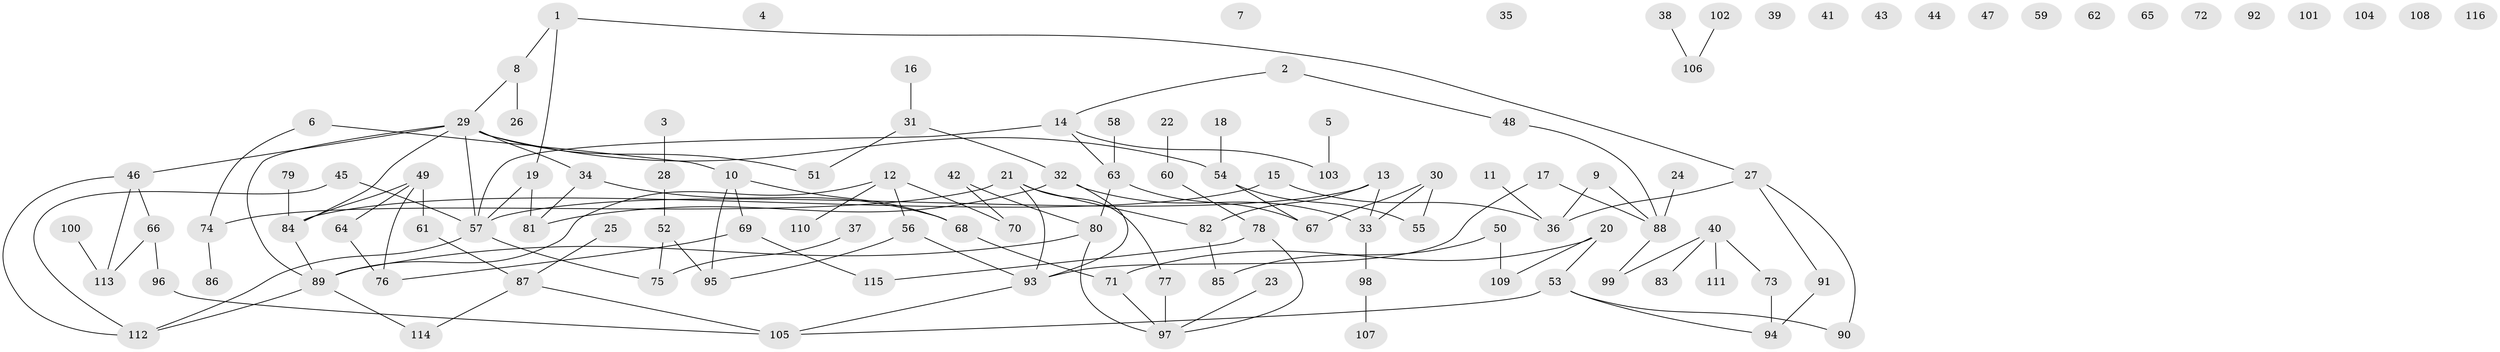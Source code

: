 // coarse degree distribution, {6: 0.02, 7: 0.02, 4: 0.1, 0: 0.34, 1: 0.14, 5: 0.12, 2: 0.14, 3: 0.08, 10: 0.02, 12: 0.02}
// Generated by graph-tools (version 1.1) at 2025/16/03/04/25 18:16:47]
// undirected, 116 vertices, 132 edges
graph export_dot {
graph [start="1"]
  node [color=gray90,style=filled];
  1;
  2;
  3;
  4;
  5;
  6;
  7;
  8;
  9;
  10;
  11;
  12;
  13;
  14;
  15;
  16;
  17;
  18;
  19;
  20;
  21;
  22;
  23;
  24;
  25;
  26;
  27;
  28;
  29;
  30;
  31;
  32;
  33;
  34;
  35;
  36;
  37;
  38;
  39;
  40;
  41;
  42;
  43;
  44;
  45;
  46;
  47;
  48;
  49;
  50;
  51;
  52;
  53;
  54;
  55;
  56;
  57;
  58;
  59;
  60;
  61;
  62;
  63;
  64;
  65;
  66;
  67;
  68;
  69;
  70;
  71;
  72;
  73;
  74;
  75;
  76;
  77;
  78;
  79;
  80;
  81;
  82;
  83;
  84;
  85;
  86;
  87;
  88;
  89;
  90;
  91;
  92;
  93;
  94;
  95;
  96;
  97;
  98;
  99;
  100;
  101;
  102;
  103;
  104;
  105;
  106;
  107;
  108;
  109;
  110;
  111;
  112;
  113;
  114;
  115;
  116;
  1 -- 8;
  1 -- 19;
  1 -- 27;
  2 -- 14;
  2 -- 48;
  3 -- 28;
  5 -- 103;
  6 -- 10;
  6 -- 74;
  8 -- 26;
  8 -- 29;
  9 -- 36;
  9 -- 88;
  10 -- 68;
  10 -- 69;
  10 -- 95;
  11 -- 36;
  12 -- 56;
  12 -- 70;
  12 -- 89;
  12 -- 110;
  13 -- 33;
  13 -- 57;
  13 -- 82;
  14 -- 57;
  14 -- 63;
  14 -- 103;
  15 -- 36;
  15 -- 84;
  16 -- 31;
  17 -- 88;
  17 -- 93;
  18 -- 54;
  19 -- 57;
  19 -- 81;
  20 -- 53;
  20 -- 71;
  20 -- 109;
  21 -- 74;
  21 -- 77;
  21 -- 82;
  21 -- 93;
  22 -- 60;
  23 -- 97;
  24 -- 88;
  25 -- 87;
  27 -- 36;
  27 -- 90;
  27 -- 91;
  28 -- 52;
  29 -- 34;
  29 -- 46;
  29 -- 51;
  29 -- 54;
  29 -- 57;
  29 -- 84;
  29 -- 89;
  30 -- 33;
  30 -- 55;
  30 -- 67;
  31 -- 32;
  31 -- 51;
  32 -- 33;
  32 -- 81;
  32 -- 93;
  33 -- 98;
  34 -- 68;
  34 -- 81;
  37 -- 75;
  38 -- 106;
  40 -- 73;
  40 -- 83;
  40 -- 99;
  40 -- 111;
  42 -- 70;
  42 -- 80;
  45 -- 57;
  45 -- 112;
  46 -- 66;
  46 -- 112;
  46 -- 113;
  48 -- 88;
  49 -- 61;
  49 -- 64;
  49 -- 76;
  49 -- 84;
  50 -- 85;
  50 -- 109;
  52 -- 75;
  52 -- 95;
  53 -- 90;
  53 -- 94;
  53 -- 105;
  54 -- 55;
  54 -- 67;
  56 -- 93;
  56 -- 95;
  57 -- 75;
  57 -- 112;
  58 -- 63;
  60 -- 78;
  61 -- 87;
  63 -- 67;
  63 -- 80;
  64 -- 76;
  66 -- 96;
  66 -- 113;
  68 -- 71;
  69 -- 76;
  69 -- 115;
  71 -- 97;
  73 -- 94;
  74 -- 86;
  77 -- 97;
  78 -- 97;
  78 -- 115;
  79 -- 84;
  80 -- 89;
  80 -- 97;
  82 -- 85;
  84 -- 89;
  87 -- 105;
  87 -- 114;
  88 -- 99;
  89 -- 112;
  89 -- 114;
  91 -- 94;
  93 -- 105;
  96 -- 105;
  98 -- 107;
  100 -- 113;
  102 -- 106;
}

